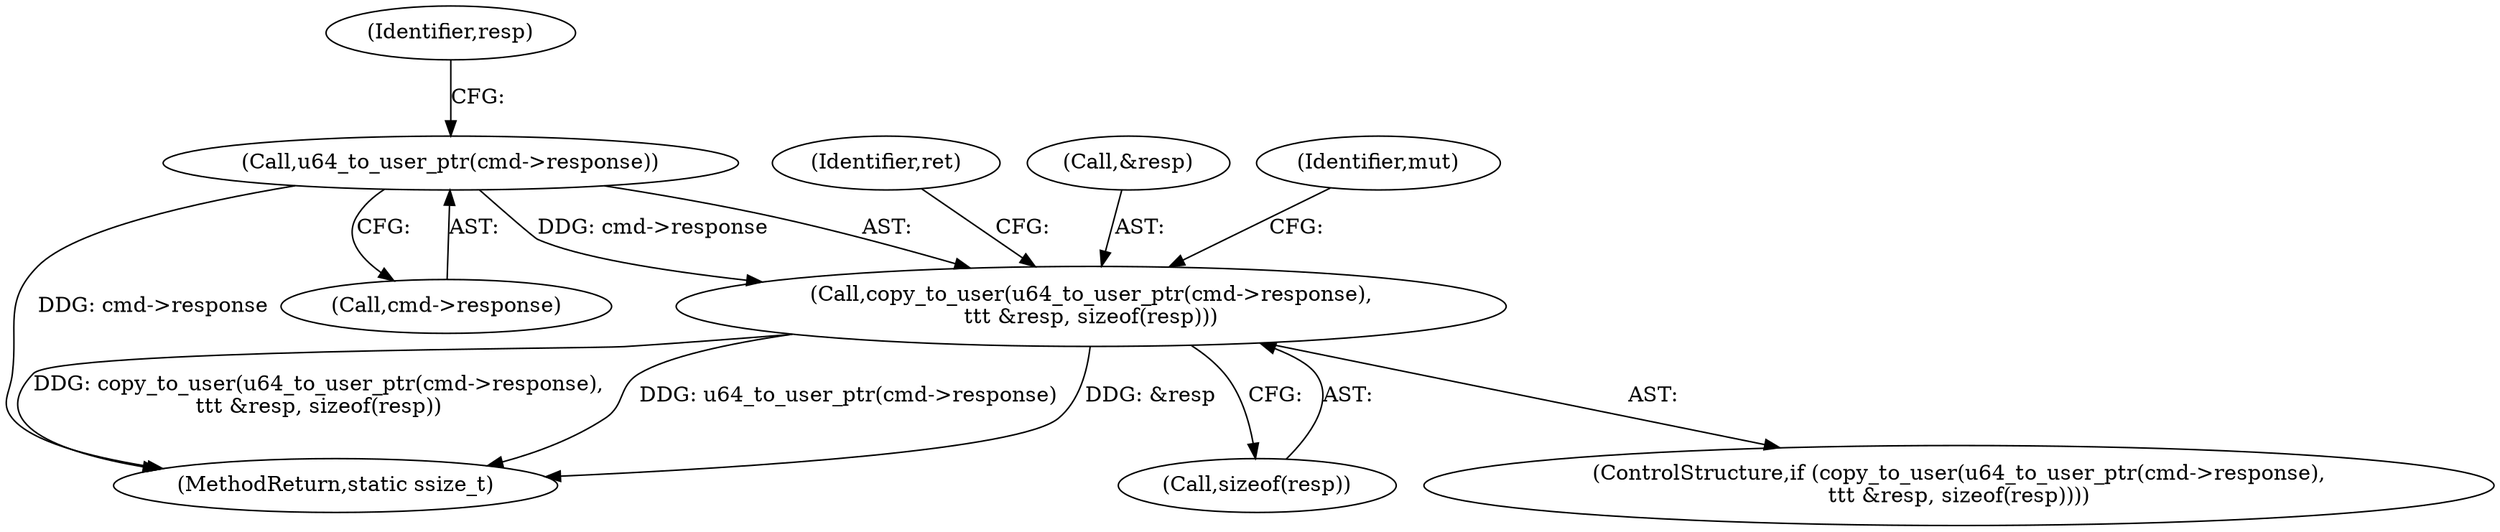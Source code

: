 digraph "0_linux_cb2595c1393b4a5211534e6f0a0fbad369e21ad8_0@API" {
"1000239" [label="(Call,copy_to_user(u64_to_user_ptr(cmd->response),\n\t\t\t &resp, sizeof(resp)))"];
"1000240" [label="(Call,u64_to_user_ptr(cmd->response))"];
"1000238" [label="(ControlStructure,if (copy_to_user(u64_to_user_ptr(cmd->response),\n\t\t\t &resp, sizeof(resp))))"];
"1000245" [label="(Identifier,resp)"];
"1000240" [label="(Call,u64_to_user_ptr(cmd->response))"];
"1000250" [label="(Identifier,ret)"];
"1000241" [label="(Call,cmd->response)"];
"1000319" [label="(MethodReturn,static ssize_t)"];
"1000246" [label="(Call,sizeof(resp))"];
"1000239" [label="(Call,copy_to_user(u64_to_user_ptr(cmd->response),\n\t\t\t &resp, sizeof(resp)))"];
"1000244" [label="(Call,&resp)"];
"1000256" [label="(Identifier,mut)"];
"1000239" -> "1000238"  [label="AST: "];
"1000239" -> "1000246"  [label="CFG: "];
"1000240" -> "1000239"  [label="AST: "];
"1000244" -> "1000239"  [label="AST: "];
"1000246" -> "1000239"  [label="AST: "];
"1000250" -> "1000239"  [label="CFG: "];
"1000256" -> "1000239"  [label="CFG: "];
"1000239" -> "1000319"  [label="DDG: copy_to_user(u64_to_user_ptr(cmd->response),\n\t\t\t &resp, sizeof(resp))"];
"1000239" -> "1000319"  [label="DDG: u64_to_user_ptr(cmd->response)"];
"1000239" -> "1000319"  [label="DDG: &resp"];
"1000240" -> "1000239"  [label="DDG: cmd->response"];
"1000240" -> "1000241"  [label="CFG: "];
"1000241" -> "1000240"  [label="AST: "];
"1000245" -> "1000240"  [label="CFG: "];
"1000240" -> "1000319"  [label="DDG: cmd->response"];
}
